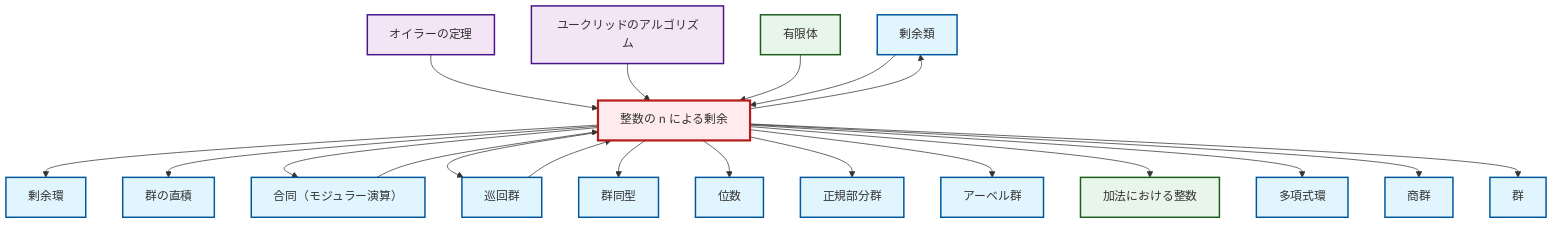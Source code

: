 graph TD
    classDef definition fill:#e1f5fe,stroke:#01579b,stroke-width:2px
    classDef theorem fill:#f3e5f5,stroke:#4a148c,stroke-width:2px
    classDef axiom fill:#fff3e0,stroke:#e65100,stroke-width:2px
    classDef example fill:#e8f5e9,stroke:#1b5e20,stroke-width:2px
    classDef current fill:#ffebee,stroke:#b71c1c,stroke-width:3px
    def-quotient-group["商群"]:::definition
    def-coset["剰余類"]:::definition
    def-group["群"]:::definition
    def-isomorphism["群同型"]:::definition
    def-direct-product["群の直積"]:::definition
    def-polynomial-ring["多項式環"]:::definition
    ex-finite-field["有限体"]:::example
    def-abelian-group["アーベル群"]:::definition
    ex-quotient-integers-mod-n["整数の n による剰余"]:::example
    def-congruence["合同（モジュラー演算）"]:::definition
    def-normal-subgroup["正規部分群"]:::definition
    ex-integers-addition["加法における整数"]:::example
    thm-euclidean-algorithm["ユークリッドのアルゴリズム"]:::theorem
    def-cyclic-group["巡回群"]:::definition
    def-order["位数"]:::definition
    thm-euler["オイラーの定理"]:::theorem
    def-quotient-ring["剰余環"]:::definition
    def-cyclic-group --> ex-quotient-integers-mod-n
    ex-quotient-integers-mod-n --> def-quotient-ring
    ex-quotient-integers-mod-n --> def-direct-product
    ex-quotient-integers-mod-n --> def-congruence
    ex-quotient-integers-mod-n --> def-cyclic-group
    ex-quotient-integers-mod-n --> def-isomorphism
    ex-quotient-integers-mod-n --> def-coset
    thm-euler --> ex-quotient-integers-mod-n
    ex-quotient-integers-mod-n --> def-order
    ex-quotient-integers-mod-n --> def-normal-subgroup
    thm-euclidean-algorithm --> ex-quotient-integers-mod-n
    ex-quotient-integers-mod-n --> def-abelian-group
    ex-quotient-integers-mod-n --> ex-integers-addition
    ex-finite-field --> ex-quotient-integers-mod-n
    ex-quotient-integers-mod-n --> def-polynomial-ring
    def-congruence --> ex-quotient-integers-mod-n
    ex-quotient-integers-mod-n --> def-quotient-group
    ex-quotient-integers-mod-n --> def-group
    def-coset --> ex-quotient-integers-mod-n
    class ex-quotient-integers-mod-n current